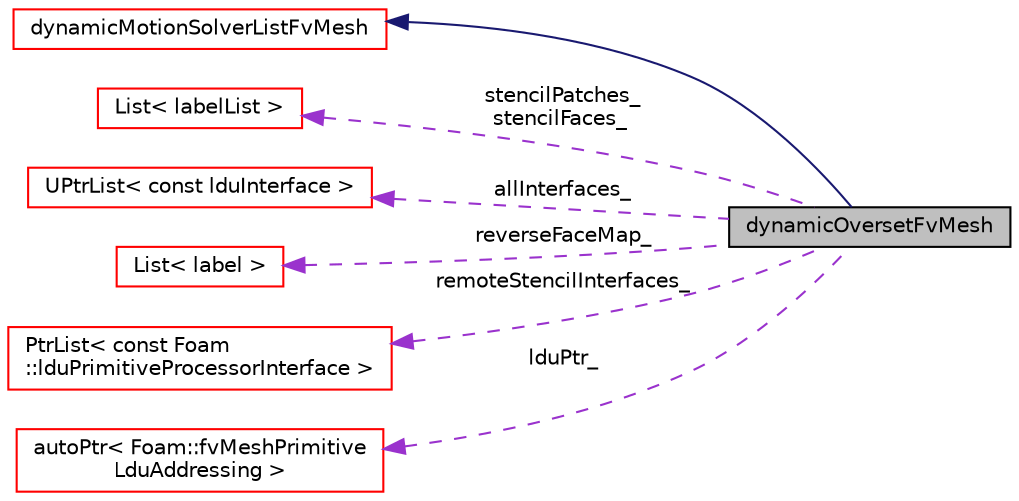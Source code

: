 digraph "dynamicOversetFvMesh"
{
  bgcolor="transparent";
  edge [fontname="Helvetica",fontsize="10",labelfontname="Helvetica",labelfontsize="10"];
  node [fontname="Helvetica",fontsize="10",shape=record];
  rankdir="LR";
  Node1 [label="dynamicOversetFvMesh",height=0.2,width=0.4,color="black", fillcolor="grey75", style="filled" fontcolor="black"];
  Node2 -> Node1 [dir="back",color="midnightblue",fontsize="10",style="solid",fontname="Helvetica"];
  Node2 [label="dynamicMotionSolverListFvMesh",height=0.2,width=0.4,color="red",URL="$classFoam_1_1dynamicMotionSolverListFvMesh.html",tooltip="Dynamic mesh able to handle multiple motion solvers. NOTE: If the word entry &quot;solvers&quot; is not found i..."];
  Node3 -> Node1 [dir="back",color="darkorchid3",fontsize="10",style="dashed",label=" stencilPatches_\nstencilFaces_" ,fontname="Helvetica"];
  Node3 [label="List\< labelList \>",height=0.2,width=0.4,color="red",URL="$classFoam_1_1List.html"];
  Node4 -> Node1 [dir="back",color="darkorchid3",fontsize="10",style="dashed",label=" allInterfaces_" ,fontname="Helvetica"];
  Node4 [label="UPtrList\< const lduInterface \>",height=0.2,width=0.4,color="red",URL="$classFoam_1_1UPtrList.html"];
  Node5 -> Node1 [dir="back",color="darkorchid3",fontsize="10",style="dashed",label=" reverseFaceMap_" ,fontname="Helvetica"];
  Node5 [label="List\< label \>",height=0.2,width=0.4,color="red",URL="$classFoam_1_1List.html"];
  Node6 -> Node1 [dir="back",color="darkorchid3",fontsize="10",style="dashed",label=" remoteStencilInterfaces_" ,fontname="Helvetica"];
  Node6 [label="PtrList\< const Foam\l::lduPrimitiveProcessorInterface \>",height=0.2,width=0.4,color="red",URL="$classFoam_1_1PtrList.html"];
  Node7 -> Node1 [dir="back",color="darkorchid3",fontsize="10",style="dashed",label=" lduPtr_" ,fontname="Helvetica"];
  Node7 [label="autoPtr\< Foam::fvMeshPrimitive\lLduAddressing \>",height=0.2,width=0.4,color="red",URL="$classFoam_1_1autoPtr.html"];
}
